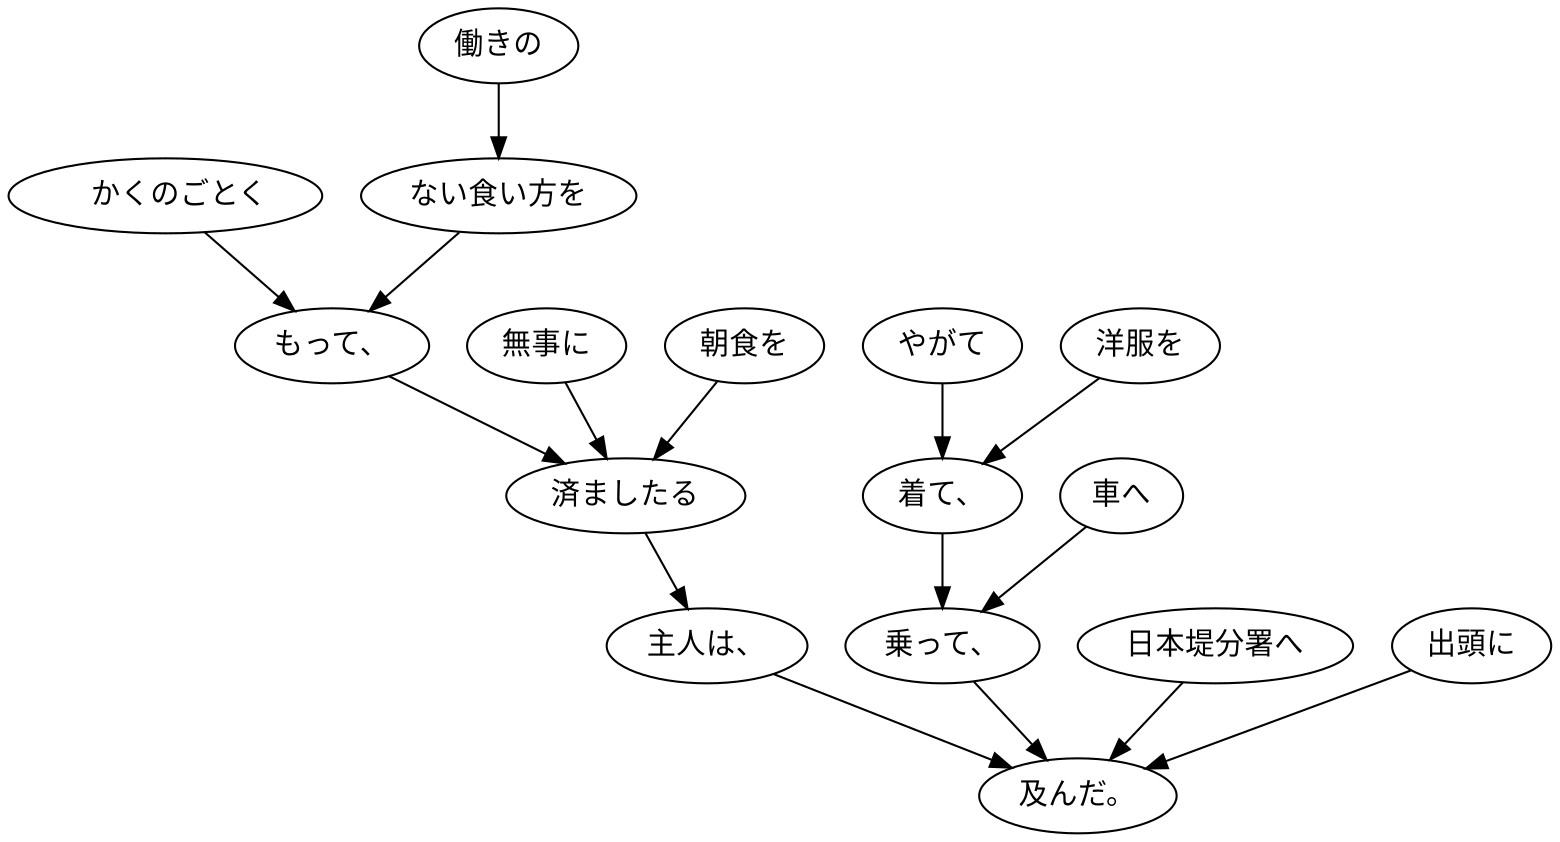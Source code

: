 digraph graph6678 {
	node0 [label="　かくのごとく"];
	node1 [label="働きの"];
	node2 [label="ない食い方を"];
	node3 [label="もって、"];
	node4 [label="無事に"];
	node5 [label="朝食を"];
	node6 [label="済ましたる"];
	node7 [label="主人は、"];
	node8 [label="やがて"];
	node9 [label="洋服を"];
	node10 [label="着て、"];
	node11 [label="車へ"];
	node12 [label="乗って、"];
	node13 [label="日本堤分署へ"];
	node14 [label="出頭に"];
	node15 [label="及んだ。"];
	node0 -> node3;
	node1 -> node2;
	node2 -> node3;
	node3 -> node6;
	node4 -> node6;
	node5 -> node6;
	node6 -> node7;
	node7 -> node15;
	node8 -> node10;
	node9 -> node10;
	node10 -> node12;
	node11 -> node12;
	node12 -> node15;
	node13 -> node15;
	node14 -> node15;
}

